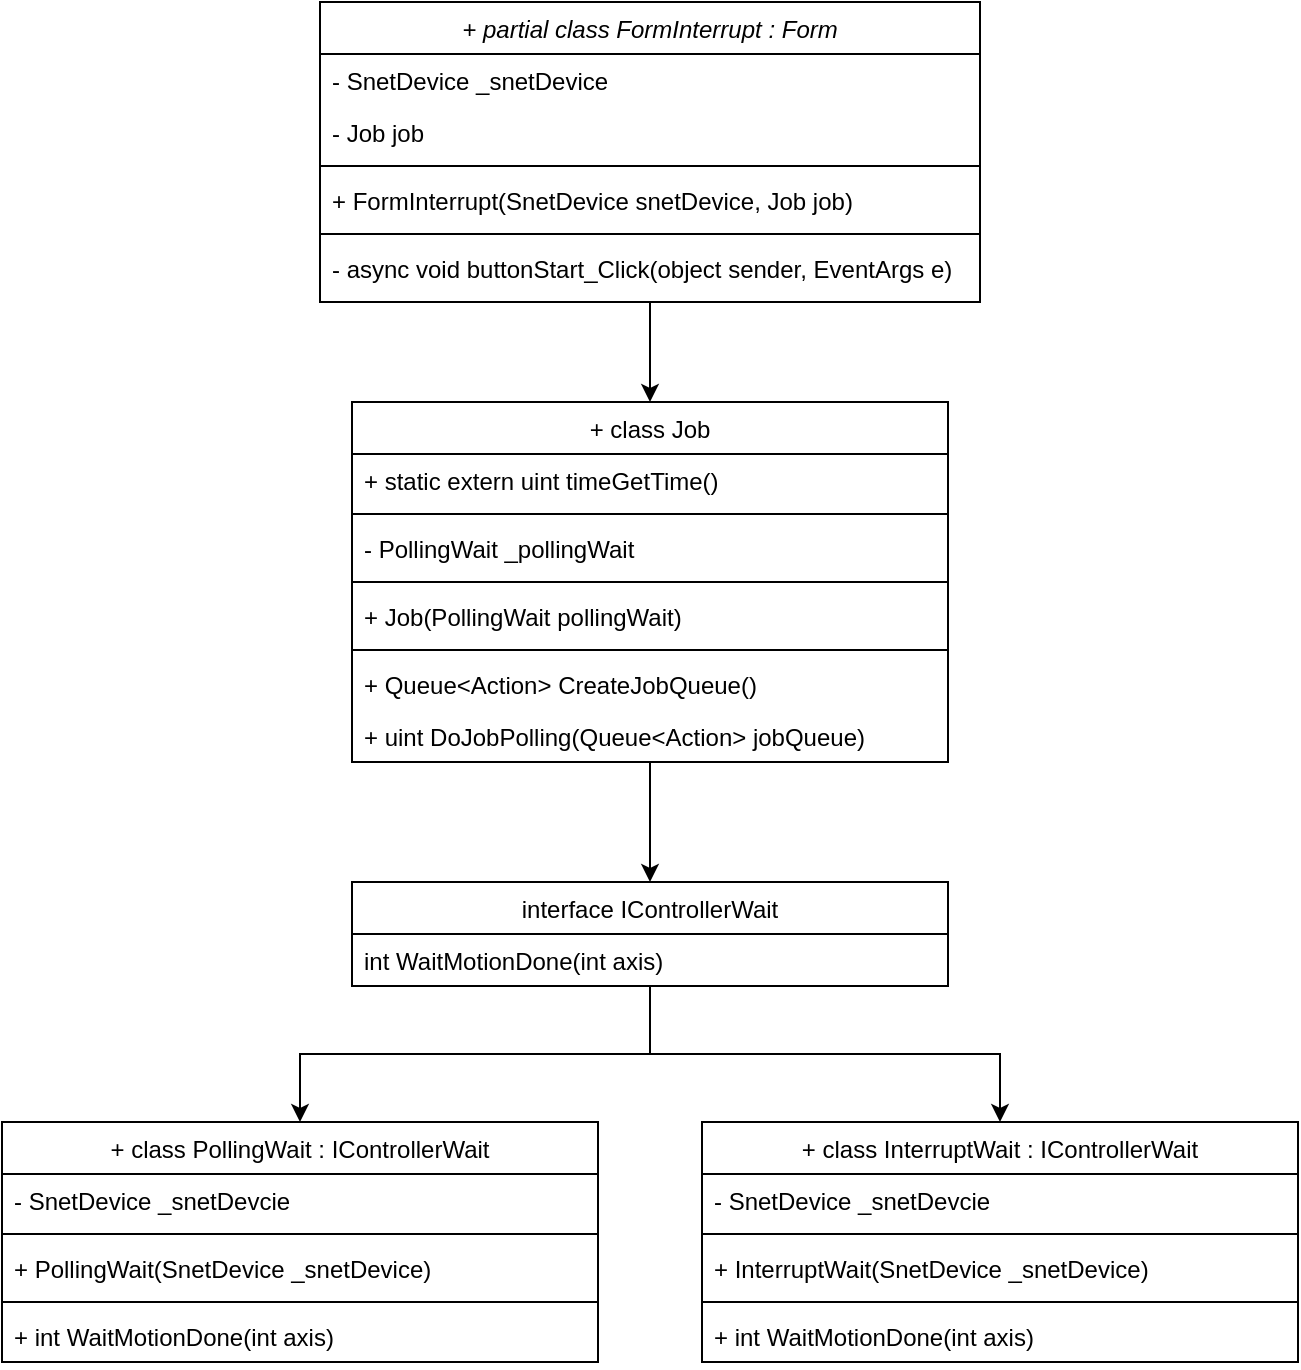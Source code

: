 <mxfile version="16.5.6" type="device" pages="2"><diagram id="C5RBs43oDa-KdzZeNtuy" name="ClassDiagram"><mxGraphModel dx="1422" dy="762" grid="1" gridSize="10" guides="1" tooltips="1" connect="1" arrows="1" fold="1" page="1" pageScale="1" pageWidth="827" pageHeight="1169" math="0" shadow="0"><root><mxCell id="WIyWlLk6GJQsqaUBKTNV-0"/><mxCell id="WIyWlLk6GJQsqaUBKTNV-1" parent="WIyWlLk6GJQsqaUBKTNV-0"/><mxCell id="IxHLVfhOY86PWnA-Gyq3-32" style="edgeStyle=orthogonalEdgeStyle;rounded=0;orthogonalLoop=1;jettySize=auto;html=1;entryX=0.5;entryY=0;entryDx=0;entryDy=0;" edge="1" parent="WIyWlLk6GJQsqaUBKTNV-1" source="zkfFHV4jXpPFQw0GAbJ--0" target="zkfFHV4jXpPFQw0GAbJ--17"><mxGeometry relative="1" as="geometry"/></mxCell><mxCell id="zkfFHV4jXpPFQw0GAbJ--0" value="+ partial class FormInterrupt : Form" style="swimlane;fontStyle=2;align=center;verticalAlign=top;childLayout=stackLayout;horizontal=1;startSize=26;horizontalStack=0;resizeParent=1;resizeLast=0;collapsible=1;marginBottom=0;rounded=0;shadow=0;strokeWidth=1;" parent="WIyWlLk6GJQsqaUBKTNV-1" vertex="1"><mxGeometry x="249" y="245" width="330" height="150" as="geometry"><mxRectangle x="230" y="140" width="160" height="26" as="alternateBounds"/></mxGeometry></mxCell><mxCell id="zkfFHV4jXpPFQw0GAbJ--1" value="- SnetDevice _snetDevice" style="text;align=left;verticalAlign=top;spacingLeft=4;spacingRight=4;overflow=hidden;rotatable=0;points=[[0,0.5],[1,0.5]];portConstraint=eastwest;" parent="zkfFHV4jXpPFQw0GAbJ--0" vertex="1"><mxGeometry y="26" width="330" height="26" as="geometry"/></mxCell><mxCell id="zkfFHV4jXpPFQw0GAbJ--2" value="- Job job" style="text;align=left;verticalAlign=top;spacingLeft=4;spacingRight=4;overflow=hidden;rotatable=0;points=[[0,0.5],[1,0.5]];portConstraint=eastwest;rounded=0;shadow=0;html=0;" parent="zkfFHV4jXpPFQw0GAbJ--0" vertex="1"><mxGeometry y="52" width="330" height="26" as="geometry"/></mxCell><mxCell id="zkfFHV4jXpPFQw0GAbJ--4" value="" style="line;html=1;strokeWidth=1;align=left;verticalAlign=middle;spacingTop=-1;spacingLeft=3;spacingRight=3;rotatable=0;labelPosition=right;points=[];portConstraint=eastwest;" parent="zkfFHV4jXpPFQw0GAbJ--0" vertex="1"><mxGeometry y="78" width="330" height="8" as="geometry"/></mxCell><mxCell id="IxHLVfhOY86PWnA-Gyq3-1" value="+ FormInterrupt(SnetDevice snetDevice, Job job)" style="text;align=left;verticalAlign=top;spacingLeft=4;spacingRight=4;overflow=hidden;rotatable=0;points=[[0,0.5],[1,0.5]];portConstraint=eastwest;rounded=0;shadow=0;html=0;" vertex="1" parent="zkfFHV4jXpPFQw0GAbJ--0"><mxGeometry y="86" width="330" height="26" as="geometry"/></mxCell><mxCell id="IxHLVfhOY86PWnA-Gyq3-0" value="" style="line;html=1;strokeWidth=1;align=left;verticalAlign=middle;spacingTop=-1;spacingLeft=3;spacingRight=3;rotatable=0;labelPosition=right;points=[];portConstraint=eastwest;" vertex="1" parent="zkfFHV4jXpPFQw0GAbJ--0"><mxGeometry y="112" width="330" height="8" as="geometry"/></mxCell><mxCell id="zkfFHV4jXpPFQw0GAbJ--5" value="- async void buttonStart_Click(object sender, EventArgs e)" style="text;align=left;verticalAlign=top;spacingLeft=4;spacingRight=4;overflow=hidden;rotatable=0;points=[[0,0.5],[1,0.5]];portConstraint=eastwest;" parent="zkfFHV4jXpPFQw0GAbJ--0" vertex="1"><mxGeometry y="120" width="330" height="30" as="geometry"/></mxCell><mxCell id="IxHLVfhOY86PWnA-Gyq3-33" style="edgeStyle=orthogonalEdgeStyle;rounded=0;orthogonalLoop=1;jettySize=auto;html=1;" edge="1" parent="WIyWlLk6GJQsqaUBKTNV-1" source="zkfFHV4jXpPFQw0GAbJ--17" target="IxHLVfhOY86PWnA-Gyq3-7"><mxGeometry relative="1" as="geometry"/></mxCell><mxCell id="zkfFHV4jXpPFQw0GAbJ--17" value="+ class Job" style="swimlane;fontStyle=0;align=center;verticalAlign=top;childLayout=stackLayout;horizontal=1;startSize=26;horizontalStack=0;resizeParent=1;resizeLast=0;collapsible=1;marginBottom=0;rounded=0;shadow=0;strokeWidth=1;" parent="WIyWlLk6GJQsqaUBKTNV-1" vertex="1"><mxGeometry x="265" y="445" width="298" height="180" as="geometry"><mxRectangle x="550" y="140" width="160" height="26" as="alternateBounds"/></mxGeometry></mxCell><mxCell id="zkfFHV4jXpPFQw0GAbJ--18" value="+ static extern uint timeGetTime()" style="text;align=left;verticalAlign=top;spacingLeft=4;spacingRight=4;overflow=hidden;rotatable=0;points=[[0,0.5],[1,0.5]];portConstraint=eastwest;" parent="zkfFHV4jXpPFQw0GAbJ--17" vertex="1"><mxGeometry y="26" width="298" height="26" as="geometry"/></mxCell><mxCell id="zkfFHV4jXpPFQw0GAbJ--23" value="" style="line;html=1;strokeWidth=1;align=left;verticalAlign=middle;spacingTop=-1;spacingLeft=3;spacingRight=3;rotatable=0;labelPosition=right;points=[];portConstraint=eastwest;" parent="zkfFHV4jXpPFQw0GAbJ--17" vertex="1"><mxGeometry y="52" width="298" height="8" as="geometry"/></mxCell><mxCell id="zkfFHV4jXpPFQw0GAbJ--19" value="- PollingWait _pollingWait" style="text;align=left;verticalAlign=top;spacingLeft=4;spacingRight=4;overflow=hidden;rotatable=0;points=[[0,0.5],[1,0.5]];portConstraint=eastwest;rounded=0;shadow=0;html=0;" parent="zkfFHV4jXpPFQw0GAbJ--17" vertex="1"><mxGeometry y="60" width="298" height="26" as="geometry"/></mxCell><mxCell id="IxHLVfhOY86PWnA-Gyq3-4" value="" style="line;html=1;strokeWidth=1;align=left;verticalAlign=middle;spacingTop=-1;spacingLeft=3;spacingRight=3;rotatable=0;labelPosition=right;points=[];portConstraint=eastwest;" vertex="1" parent="zkfFHV4jXpPFQw0GAbJ--17"><mxGeometry y="86" width="298" height="8" as="geometry"/></mxCell><mxCell id="zkfFHV4jXpPFQw0GAbJ--20" value="+ Job(PollingWait pollingWait)" style="text;align=left;verticalAlign=top;spacingLeft=4;spacingRight=4;overflow=hidden;rotatable=0;points=[[0,0.5],[1,0.5]];portConstraint=eastwest;rounded=0;shadow=0;html=0;" parent="zkfFHV4jXpPFQw0GAbJ--17" vertex="1"><mxGeometry y="94" width="298" height="26" as="geometry"/></mxCell><mxCell id="IxHLVfhOY86PWnA-Gyq3-5" value="" style="line;html=1;strokeWidth=1;align=left;verticalAlign=middle;spacingTop=-1;spacingLeft=3;spacingRight=3;rotatable=0;labelPosition=right;points=[];portConstraint=eastwest;" vertex="1" parent="zkfFHV4jXpPFQw0GAbJ--17"><mxGeometry y="120" width="298" height="8" as="geometry"/></mxCell><mxCell id="zkfFHV4jXpPFQw0GAbJ--22" value="+ Queue&lt;Action&gt; CreateJobQueue()" style="text;align=left;verticalAlign=top;spacingLeft=4;spacingRight=4;overflow=hidden;rotatable=0;points=[[0,0.5],[1,0.5]];portConstraint=eastwest;rounded=0;shadow=0;html=0;" parent="zkfFHV4jXpPFQw0GAbJ--17" vertex="1"><mxGeometry y="128" width="298" height="26" as="geometry"/></mxCell><mxCell id="zkfFHV4jXpPFQw0GAbJ--24" value="+ uint DoJobPolling(Queue&lt;Action&gt; jobQueue)" style="text;align=left;verticalAlign=top;spacingLeft=4;spacingRight=4;overflow=hidden;rotatable=0;points=[[0,0.5],[1,0.5]];portConstraint=eastwest;" parent="zkfFHV4jXpPFQw0GAbJ--17" vertex="1"><mxGeometry y="154" width="298" height="26" as="geometry"/></mxCell><mxCell id="IxHLVfhOY86PWnA-Gyq3-34" style="edgeStyle=orthogonalEdgeStyle;rounded=0;orthogonalLoop=1;jettySize=auto;html=1;" edge="1" parent="WIyWlLk6GJQsqaUBKTNV-1" source="IxHLVfhOY86PWnA-Gyq3-7" target="IxHLVfhOY86PWnA-Gyq3-16"><mxGeometry relative="1" as="geometry"/></mxCell><mxCell id="IxHLVfhOY86PWnA-Gyq3-35" style="edgeStyle=orthogonalEdgeStyle;rounded=0;orthogonalLoop=1;jettySize=auto;html=1;exitX=0.5;exitY=1;exitDx=0;exitDy=0;" edge="1" parent="WIyWlLk6GJQsqaUBKTNV-1" source="IxHLVfhOY86PWnA-Gyq3-7" target="IxHLVfhOY86PWnA-Gyq3-26"><mxGeometry relative="1" as="geometry"/></mxCell><mxCell id="IxHLVfhOY86PWnA-Gyq3-7" value="interface IControllerWait" style="swimlane;fontStyle=0;align=center;verticalAlign=top;childLayout=stackLayout;horizontal=1;startSize=26;horizontalStack=0;resizeParent=1;resizeLast=0;collapsible=1;marginBottom=0;rounded=0;shadow=0;strokeWidth=1;" vertex="1" parent="WIyWlLk6GJQsqaUBKTNV-1"><mxGeometry x="265" y="685" width="298" height="52" as="geometry"><mxRectangle x="550" y="140" width="160" height="26" as="alternateBounds"/></mxGeometry></mxCell><mxCell id="IxHLVfhOY86PWnA-Gyq3-25" value="int WaitMotionDone(int axis)" style="text;align=left;verticalAlign=top;spacingLeft=4;spacingRight=4;overflow=hidden;rotatable=0;points=[[0,0.5],[1,0.5]];portConstraint=eastwest;" vertex="1" parent="IxHLVfhOY86PWnA-Gyq3-7"><mxGeometry y="26" width="298" height="24" as="geometry"/></mxCell><mxCell id="IxHLVfhOY86PWnA-Gyq3-16" value="+ class PollingWait : IControllerWait" style="swimlane;fontStyle=0;align=center;verticalAlign=top;childLayout=stackLayout;horizontal=1;startSize=26;horizontalStack=0;resizeParent=1;resizeLast=0;collapsible=1;marginBottom=0;rounded=0;shadow=0;strokeWidth=1;" vertex="1" parent="WIyWlLk6GJQsqaUBKTNV-1"><mxGeometry x="90" y="805" width="298" height="120" as="geometry"><mxRectangle x="550" y="140" width="160" height="26" as="alternateBounds"/></mxGeometry></mxCell><mxCell id="IxHLVfhOY86PWnA-Gyq3-17" value="- SnetDevice _snetDevcie" style="text;align=left;verticalAlign=top;spacingLeft=4;spacingRight=4;overflow=hidden;rotatable=0;points=[[0,0.5],[1,0.5]];portConstraint=eastwest;" vertex="1" parent="IxHLVfhOY86PWnA-Gyq3-16"><mxGeometry y="26" width="298" height="26" as="geometry"/></mxCell><mxCell id="IxHLVfhOY86PWnA-Gyq3-18" value="" style="line;html=1;strokeWidth=1;align=left;verticalAlign=middle;spacingTop=-1;spacingLeft=3;spacingRight=3;rotatable=0;labelPosition=right;points=[];portConstraint=eastwest;" vertex="1" parent="IxHLVfhOY86PWnA-Gyq3-16"><mxGeometry y="52" width="298" height="8" as="geometry"/></mxCell><mxCell id="IxHLVfhOY86PWnA-Gyq3-19" value="+ PollingWait(SnetDevice _snetDevice)" style="text;align=left;verticalAlign=top;spacingLeft=4;spacingRight=4;overflow=hidden;rotatable=0;points=[[0,0.5],[1,0.5]];portConstraint=eastwest;rounded=0;shadow=0;html=0;" vertex="1" parent="IxHLVfhOY86PWnA-Gyq3-16"><mxGeometry y="60" width="298" height="26" as="geometry"/></mxCell><mxCell id="IxHLVfhOY86PWnA-Gyq3-20" value="" style="line;html=1;strokeWidth=1;align=left;verticalAlign=middle;spacingTop=-1;spacingLeft=3;spacingRight=3;rotatable=0;labelPosition=right;points=[];portConstraint=eastwest;" vertex="1" parent="IxHLVfhOY86PWnA-Gyq3-16"><mxGeometry y="86" width="298" height="8" as="geometry"/></mxCell><mxCell id="IxHLVfhOY86PWnA-Gyq3-21" value="+ int WaitMotionDone(int axis)" style="text;align=left;verticalAlign=top;spacingLeft=4;spacingRight=4;overflow=hidden;rotatable=0;points=[[0,0.5],[1,0.5]];portConstraint=eastwest;rounded=0;shadow=0;html=0;" vertex="1" parent="IxHLVfhOY86PWnA-Gyq3-16"><mxGeometry y="94" width="298" height="26" as="geometry"/></mxCell><mxCell id="IxHLVfhOY86PWnA-Gyq3-26" value="+ class InterruptWait : IControllerWait" style="swimlane;fontStyle=0;align=center;verticalAlign=top;childLayout=stackLayout;horizontal=1;startSize=26;horizontalStack=0;resizeParent=1;resizeLast=0;collapsible=1;marginBottom=0;rounded=0;shadow=0;strokeWidth=1;" vertex="1" parent="WIyWlLk6GJQsqaUBKTNV-1"><mxGeometry x="440" y="805" width="298" height="120" as="geometry"><mxRectangle x="550" y="140" width="160" height="26" as="alternateBounds"/></mxGeometry></mxCell><mxCell id="IxHLVfhOY86PWnA-Gyq3-27" value="- SnetDevice _snetDevcie" style="text;align=left;verticalAlign=top;spacingLeft=4;spacingRight=4;overflow=hidden;rotatable=0;points=[[0,0.5],[1,0.5]];portConstraint=eastwest;" vertex="1" parent="IxHLVfhOY86PWnA-Gyq3-26"><mxGeometry y="26" width="298" height="26" as="geometry"/></mxCell><mxCell id="IxHLVfhOY86PWnA-Gyq3-28" value="" style="line;html=1;strokeWidth=1;align=left;verticalAlign=middle;spacingTop=-1;spacingLeft=3;spacingRight=3;rotatable=0;labelPosition=right;points=[];portConstraint=eastwest;" vertex="1" parent="IxHLVfhOY86PWnA-Gyq3-26"><mxGeometry y="52" width="298" height="8" as="geometry"/></mxCell><mxCell id="IxHLVfhOY86PWnA-Gyq3-29" value="+ InterruptWait(SnetDevice _snetDevice)" style="text;align=left;verticalAlign=top;spacingLeft=4;spacingRight=4;overflow=hidden;rotatable=0;points=[[0,0.5],[1,0.5]];portConstraint=eastwest;rounded=0;shadow=0;html=0;" vertex="1" parent="IxHLVfhOY86PWnA-Gyq3-26"><mxGeometry y="60" width="298" height="26" as="geometry"/></mxCell><mxCell id="IxHLVfhOY86PWnA-Gyq3-30" value="" style="line;html=1;strokeWidth=1;align=left;verticalAlign=middle;spacingTop=-1;spacingLeft=3;spacingRight=3;rotatable=0;labelPosition=right;points=[];portConstraint=eastwest;" vertex="1" parent="IxHLVfhOY86PWnA-Gyq3-26"><mxGeometry y="86" width="298" height="8" as="geometry"/></mxCell><mxCell id="IxHLVfhOY86PWnA-Gyq3-31" value="+ int WaitMotionDone(int axis)" style="text;align=left;verticalAlign=top;spacingLeft=4;spacingRight=4;overflow=hidden;rotatable=0;points=[[0,0.5],[1,0.5]];portConstraint=eastwest;rounded=0;shadow=0;html=0;" vertex="1" parent="IxHLVfhOY86PWnA-Gyq3-26"><mxGeometry y="94" width="298" height="26" as="geometry"/></mxCell></root></mxGraphModel></diagram><diagram id="hNvPXi9wQsh4KGJOwSyo" name="FlowChart"><mxGraphModel dx="2031" dy="1089" grid="1" gridSize="10" guides="1" tooltips="1" connect="1" arrows="1" fold="1" page="1" pageScale="1" pageWidth="827" pageHeight="1169" math="0" shadow="0"><root><mxCell id="ifxCodhtlXiuQXGO27VI-0"/><mxCell id="ifxCodhtlXiuQXGO27VI-1" parent="ifxCodhtlXiuQXGO27VI-0"/><mxCell id="ifxCodhtlXiuQXGO27VI-2" value="FormInterrupt 생성자 호출" style="rounded=1;whiteSpace=wrap;html=1;fontSize=12;glass=0;strokeWidth=1;shadow=0;" vertex="1" parent="ifxCodhtlXiuQXGO27VI-1"><mxGeometry x="321.55" y="150" width="180" height="40" as="geometry"/></mxCell><mxCell id="ifxCodhtlXiuQXGO27VI-3" value="SnetDevice 객체 생성" style="rounded=1;whiteSpace=wrap;html=1;fontSize=12;glass=0;strokeWidth=1;shadow=0;" vertex="1" parent="ifxCodhtlXiuQXGO27VI-1"><mxGeometry x="339.05" y="230" width="145" height="40" as="geometry"/></mxCell><mxCell id="ifxCodhtlXiuQXGO27VI-4" value="" style="rounded=0;html=1;jettySize=auto;orthogonalLoop=1;fontSize=11;endArrow=block;endFill=0;endSize=8;strokeWidth=1;shadow=0;labelBackgroundColor=none;edgeStyle=orthogonalEdgeStyle;" edge="1" parent="ifxCodhtlXiuQXGO27VI-1"><mxGeometry relative="1" as="geometry"><mxPoint x="411.35" y="190" as="sourcePoint"/><mxPoint x="411.35" y="230" as="targetPoint"/></mxGeometry></mxCell><mxCell id="ifxCodhtlXiuQXGO27VI-5" value="Job 객체 생성" style="rounded=1;whiteSpace=wrap;html=1;fontSize=12;glass=0;strokeWidth=1;shadow=0;" vertex="1" parent="ifxCodhtlXiuQXGO27VI-1"><mxGeometry x="359.05" y="310" width="105" height="40" as="geometry"/></mxCell><mxCell id="ifxCodhtlXiuQXGO27VI-6" value="" style="rounded=0;html=1;jettySize=auto;orthogonalLoop=1;fontSize=11;endArrow=block;endFill=0;endSize=8;strokeWidth=1;shadow=0;labelBackgroundColor=none;edgeStyle=orthogonalEdgeStyle;" edge="1" parent="ifxCodhtlXiuQXGO27VI-1"><mxGeometry relative="1" as="geometry"><mxPoint x="411.13" y="270" as="sourcePoint"/><mxPoint x="411.13" y="310" as="targetPoint"/></mxGeometry></mxCell><mxCell id="ifxCodhtlXiuQXGO27VI-7" value="" style="rounded=0;html=1;jettySize=auto;orthogonalLoop=1;fontSize=11;endArrow=block;endFill=0;endSize=8;strokeWidth=1;shadow=0;labelBackgroundColor=none;edgeStyle=orthogonalEdgeStyle;" edge="1" parent="ifxCodhtlXiuQXGO27VI-1"><mxGeometry relative="1" as="geometry"><mxPoint x="411.13" y="350" as="sourcePoint"/><mxPoint x="411.13" y="390" as="targetPoint"/></mxGeometry></mxCell><mxCell id="ifxCodhtlXiuQXGO27VI-8" value="buttonStart 클릭" style="ellipse;shape=cloud;whiteSpace=wrap;html=1;" vertex="1" parent="ifxCodhtlXiuQXGO27VI-1"><mxGeometry x="326.55" y="383" width="170" height="60" as="geometry"/></mxCell><mxCell id="ifxCodhtlXiuQXGO27VI-9" value="" style="rounded=0;html=1;jettySize=auto;orthogonalLoop=1;fontSize=11;endArrow=block;endFill=0;endSize=8;strokeWidth=1;shadow=0;labelBackgroundColor=none;edgeStyle=orthogonalEdgeStyle;" edge="1" parent="ifxCodhtlXiuQXGO27VI-1"><mxGeometry relative="1" as="geometry"><mxPoint x="411.13" y="440" as="sourcePoint"/><mxPoint x="411.13" y="480" as="targetPoint"/></mxGeometry></mxCell><mxCell id="ifxCodhtlXiuQXGO27VI-10" value="Form에 입력된data 파싱" style="rounded=1;whiteSpace=wrap;html=1;fontSize=12;glass=0;strokeWidth=1;shadow=0;" vertex="1" parent="ifxCodhtlXiuQXGO27VI-1"><mxGeometry x="330.3" y="480" width="162.5" height="40" as="geometry"/></mxCell><mxCell id="ifxCodhtlXiuQXGO27VI-11" value="JobQueue 생성" style="rounded=1;whiteSpace=wrap;html=1;fontSize=12;glass=0;strokeWidth=1;shadow=0;" vertex="1" parent="ifxCodhtlXiuQXGO27VI-1"><mxGeometry x="350.3" y="560" width="122.5" height="40" as="geometry"/></mxCell><mxCell id="ifxCodhtlXiuQXGO27VI-12" value="" style="rounded=0;html=1;jettySize=auto;orthogonalLoop=1;fontSize=11;endArrow=block;endFill=0;endSize=8;strokeWidth=1;shadow=0;labelBackgroundColor=none;edgeStyle=orthogonalEdgeStyle;" edge="1" parent="ifxCodhtlXiuQXGO27VI-1"><mxGeometry relative="1" as="geometry"><mxPoint x="411.35" y="520" as="sourcePoint"/><mxPoint x="411.35" y="560" as="targetPoint"/></mxGeometry></mxCell><mxCell id="ifxCodhtlXiuQXGO27VI-13" value="JobQueue에 Job 할당(Enqueue)" style="rounded=1;whiteSpace=wrap;html=1;fontSize=12;glass=0;strokeWidth=1;shadow=0;" vertex="1" parent="ifxCodhtlXiuQXGO27VI-1"><mxGeometry x="303.43" y="640" width="216.25" height="40" as="geometry"/></mxCell><mxCell id="ifxCodhtlXiuQXGO27VI-14" value="" style="rounded=0;html=1;jettySize=auto;orthogonalLoop=1;fontSize=11;endArrow=block;endFill=0;endSize=8;strokeWidth=1;shadow=0;labelBackgroundColor=none;edgeStyle=orthogonalEdgeStyle;" edge="1" parent="ifxCodhtlXiuQXGO27VI-1"><mxGeometry relative="1" as="geometry"><mxPoint x="411.35" y="600" as="sourcePoint"/><mxPoint x="411.35" y="640" as="targetPoint"/></mxGeometry></mxCell><mxCell id="ifxCodhtlXiuQXGO27VI-15" value="DoJobPolling(Job 실행 함수)의&lt;br&gt;람다식(Action) 선언" style="rounded=1;whiteSpace=wrap;html=1;fontSize=12;glass=0;strokeWidth=1;shadow=0;" vertex="1" parent="ifxCodhtlXiuQXGO27VI-1"><mxGeometry x="307.49" y="720" width="208.13" height="50" as="geometry"/></mxCell><mxCell id="ifxCodhtlXiuQXGO27VI-16" value="" style="rounded=0;html=1;jettySize=auto;orthogonalLoop=1;fontSize=11;endArrow=block;endFill=0;endSize=8;strokeWidth=1;shadow=0;labelBackgroundColor=none;edgeStyle=orthogonalEdgeStyle;" edge="1" parent="ifxCodhtlXiuQXGO27VI-1"><mxGeometry relative="1" as="geometry"><mxPoint x="411.35" y="680" as="sourcePoint"/><mxPoint x="411.35" y="720" as="targetPoint"/></mxGeometry></mxCell><mxCell id="ifxCodhtlXiuQXGO27VI-17" value="" style="rounded=0;html=1;jettySize=auto;orthogonalLoop=1;fontSize=11;endArrow=block;endFill=0;endSize=8;strokeWidth=1;shadow=0;labelBackgroundColor=none;edgeStyle=orthogonalEdgeStyle;" edge="1" parent="ifxCodhtlXiuQXGO27VI-1"><mxGeometry relative="1" as="geometry"><mxPoint x="411.13" y="770" as="sourcePoint"/><mxPoint x="411.13" y="810" as="targetPoint"/></mxGeometry></mxCell><mxCell id="ifxCodhtlXiuQXGO27VI-18" value="Task 생성 및 실행&lt;br&gt;(&lt;u&gt;DoJobPolling&lt;/u&gt;)" style="rounded=1;whiteSpace=wrap;html=1;fontSize=12;glass=0;strokeWidth=1;shadow=0;" vertex="1" parent="ifxCodhtlXiuQXGO27VI-1"><mxGeometry x="335.3" y="810" width="152.5" height="50" as="geometry"/></mxCell><mxCell id="ifxCodhtlXiuQXGO27VI-19" value="" style="rounded=0;html=1;jettySize=auto;orthogonalLoop=1;fontSize=11;endArrow=block;endFill=0;endSize=8;strokeWidth=1;shadow=0;labelBackgroundColor=none;edgeStyle=orthogonalEdgeStyle;" edge="1" parent="ifxCodhtlXiuQXGO27VI-1"><mxGeometry relative="1" as="geometry"><mxPoint x="411.14" y="860" as="sourcePoint"/><mxPoint x="411.14" y="900" as="targetPoint"/></mxGeometry></mxCell><mxCell id="ifxCodhtlXiuQXGO27VI-20" value="Task 끝날 때까지 대기(await)" style="rounded=1;whiteSpace=wrap;html=1;fontSize=12;glass=0;strokeWidth=1;shadow=0;" vertex="1" parent="ifxCodhtlXiuQXGO27VI-1"><mxGeometry x="316.25" y="900" width="190.61" height="40" as="geometry"/></mxCell><mxCell id="ifxCodhtlXiuQXGO27VI-21" value="" style="rounded=0;html=1;jettySize=auto;orthogonalLoop=1;fontSize=11;endArrow=block;endFill=0;endSize=8;strokeWidth=1;shadow=0;labelBackgroundColor=none;edgeStyle=orthogonalEdgeStyle;" edge="1" parent="ifxCodhtlXiuQXGO27VI-1"><mxGeometry relative="1" as="geometry"><mxPoint x="411.15" y="940" as="sourcePoint"/><mxPoint x="411.15" y="980" as="targetPoint"/></mxGeometry></mxCell><mxCell id="ifxCodhtlXiuQXGO27VI-22" value="MessageBox에 MotionDone 시간 띄우기" style="rounded=1;whiteSpace=wrap;html=1;fontSize=12;glass=0;strokeWidth=1;shadow=0;" vertex="1" parent="ifxCodhtlXiuQXGO27VI-1"><mxGeometry x="280.93" y="980" width="261.26" height="40" as="geometry"/></mxCell><mxCell id="ifxCodhtlXiuQXGO27VI-23" value="startTime 변수 선언" style="rounded=1;whiteSpace=wrap;html=1;fontSize=12;glass=0;strokeWidth=1;shadow=0;" vertex="1" parent="ifxCodhtlXiuQXGO27VI-1"><mxGeometry x="79.44" y="1313" width="145.62" height="40" as="geometry"/></mxCell><mxCell id="ifxCodhtlXiuQXGO27VI-24" value="" style="rounded=0;html=1;jettySize=auto;orthogonalLoop=1;fontSize=11;endArrow=block;endFill=0;endSize=8;strokeWidth=1;shadow=0;labelBackgroundColor=none;edgeStyle=orthogonalEdgeStyle;" edge="1" parent="ifxCodhtlXiuQXGO27VI-1"><mxGeometry relative="1" as="geometry"><mxPoint x="152.15" y="1433" as="sourcePoint"/><mxPoint x="152.15" y="1473" as="targetPoint"/></mxGeometry></mxCell><mxCell id="ifxCodhtlXiuQXGO27VI-25" value="jobQueue 속에&lt;br&gt;Job이 존재하는가?" style="rhombus;whiteSpace=wrap;html=1;shadow=0;fontFamily=Helvetica;fontSize=12;align=center;strokeWidth=1;spacing=6;spacingTop=-4;" vertex="1" parent="ifxCodhtlXiuQXGO27VI-1"><mxGeometry x="42.25" y="1473" width="220.01" height="80" as="geometry"/></mxCell><mxCell id="ifxCodhtlXiuQXGO27VI-26" value="Yes" style="rounded=0;html=1;jettySize=auto;orthogonalLoop=1;fontSize=11;endArrow=block;endFill=0;endSize=8;strokeWidth=1;shadow=0;labelBackgroundColor=none;edgeStyle=orthogonalEdgeStyle;" edge="1" parent="ifxCodhtlXiuQXGO27VI-1"><mxGeometry y="20" relative="1" as="geometry"><mxPoint as="offset"/><mxPoint x="151.83" y="1553" as="sourcePoint"/><mxPoint x="151.83" y="1593" as="targetPoint"/></mxGeometry></mxCell><mxCell id="ifxCodhtlXiuQXGO27VI-27" value="MotionDone 체크(&lt;u&gt;WaitMotionDone&lt;/u&gt;)" style="rounded=1;whiteSpace=wrap;html=1;fontSize=12;glass=0;strokeWidth=1;shadow=0;" vertex="1" parent="ifxCodhtlXiuQXGO27VI-1"><mxGeometry x="82.1" y="1593" width="140.31" height="50" as="geometry"/></mxCell><mxCell id="ifxCodhtlXiuQXGO27VI-28" value="motionDone == 0" style="rhombus;whiteSpace=wrap;html=1;shadow=0;fontFamily=Helvetica;fontSize=12;align=center;strokeWidth=1;spacing=6;spacingTop=-4;" vertex="1" parent="ifxCodhtlXiuQXGO27VI-1"><mxGeometry x="82.25" y="1683" width="140" height="80" as="geometry"/></mxCell><mxCell id="ifxCodhtlXiuQXGO27VI-29" value="" style="rounded=0;html=1;jettySize=auto;orthogonalLoop=1;fontSize=11;endArrow=block;endFill=0;endSize=8;strokeWidth=1;shadow=0;labelBackgroundColor=none;edgeStyle=orthogonalEdgeStyle;" edge="1" parent="ifxCodhtlXiuQXGO27VI-1"><mxGeometry relative="1" as="geometry"><mxPoint x="151.84" y="1643" as="sourcePoint"/><mxPoint x="151.84" y="1683" as="targetPoint"/></mxGeometry></mxCell><mxCell id="ifxCodhtlXiuQXGO27VI-30" value="Yes" style="rounded=0;html=1;jettySize=auto;orthogonalLoop=1;fontSize=11;endArrow=block;endFill=0;endSize=8;strokeWidth=1;shadow=0;labelBackgroundColor=none;edgeStyle=orthogonalEdgeStyle;" edge="1" parent="ifxCodhtlXiuQXGO27VI-1"><mxGeometry y="20" relative="1" as="geometry"><mxPoint as="offset"/><mxPoint x="151.83" y="1763" as="sourcePoint"/><mxPoint x="151.83" y="1803" as="targetPoint"/></mxGeometry></mxCell><mxCell id="ifxCodhtlXiuQXGO27VI-31" value="JobQueue에서 Job 꺼내기(Dequeue)" style="rounded=1;whiteSpace=wrap;html=1;fontSize=12;glass=0;strokeWidth=1;shadow=0;" vertex="1" parent="ifxCodhtlXiuQXGO27VI-1"><mxGeometry x="37.72" y="1803" width="229.06" height="40" as="geometry"/></mxCell><mxCell id="ifxCodhtlXiuQXGO27VI-32" value="" style="rounded=0;html=1;jettySize=auto;orthogonalLoop=1;fontSize=11;endArrow=block;endFill=0;endSize=8;strokeWidth=1;shadow=0;labelBackgroundColor=none;edgeStyle=orthogonalEdgeStyle;" edge="1" parent="ifxCodhtlXiuQXGO27VI-1"><mxGeometry relative="1" as="geometry"><mxPoint x="151.83" y="1843" as="sourcePoint"/><mxPoint x="151.83" y="1883" as="targetPoint"/></mxGeometry></mxCell><mxCell id="ifxCodhtlXiuQXGO27VI-33" value="꺼낸 Job 실행하기(Invoke)" style="rounded=1;whiteSpace=wrap;html=1;fontSize=12;glass=0;strokeWidth=1;shadow=0;" vertex="1" parent="ifxCodhtlXiuQXGO27VI-1"><mxGeometry x="64.99" y="1883" width="174.53" height="40" as="geometry"/></mxCell><mxCell id="ifxCodhtlXiuQXGO27VI-34" value="" style="rounded=0;html=1;jettySize=auto;orthogonalLoop=1;fontSize=11;endArrow=block;endFill=0;endSize=8;strokeWidth=1;shadow=0;labelBackgroundColor=none;edgeStyle=orthogonalEdgeStyle;" edge="1" parent="ifxCodhtlXiuQXGO27VI-1"><mxGeometry relative="1" as="geometry"><mxPoint x="151.83" y="1923" as="sourcePoint"/><mxPoint x="151.83" y="1963" as="targetPoint"/></mxGeometry></mxCell><mxCell id="ifxCodhtlXiuQXGO27VI-35" value="MotionDone 체크" style="rounded=1;whiteSpace=wrap;html=1;fontSize=12;glass=0;strokeWidth=1;shadow=0;" vertex="1" parent="ifxCodhtlXiuQXGO27VI-1"><mxGeometry x="82.1" y="1963" width="140.31" height="40" as="geometry"/></mxCell><mxCell id="ifxCodhtlXiuQXGO27VI-36" value="" style="rounded=0;html=1;jettySize=auto;orthogonalLoop=1;fontSize=11;endArrow=block;endFill=0;endSize=8;strokeWidth=1;shadow=0;labelBackgroundColor=none;edgeStyle=orthogonalEdgeStyle;" edge="1" parent="ifxCodhtlXiuQXGO27VI-1"><mxGeometry relative="1" as="geometry"><mxPoint x="151.83" y="1353" as="sourcePoint"/><mxPoint x="151.83" y="1393" as="targetPoint"/></mxGeometry></mxCell><mxCell id="ifxCodhtlXiuQXGO27VI-37" value="시간 체크하기(timeGetTime)" style="rounded=1;whiteSpace=wrap;html=1;fontSize=12;glass=0;strokeWidth=1;shadow=0;" vertex="1" parent="ifxCodhtlXiuQXGO27VI-1"><mxGeometry x="60.84" y="1393" width="182.81" height="40" as="geometry"/></mxCell><mxCell id="ifxCodhtlXiuQXGO27VI-38" value="endTime 변수 선언" style="rounded=1;whiteSpace=wrap;html=1;fontSize=12;glass=0;strokeWidth=1;shadow=0;" vertex="1" parent="ifxCodhtlXiuQXGO27VI-1"><mxGeometry x="85.86" y="2043" width="132.8" height="40" as="geometry"/></mxCell><mxCell id="ifxCodhtlXiuQXGO27VI-39" value="" style="rounded=0;html=1;jettySize=auto;orthogonalLoop=1;fontSize=11;endArrow=block;endFill=0;endSize=8;strokeWidth=1;shadow=0;labelBackgroundColor=none;edgeStyle=orthogonalEdgeStyle;" edge="1" parent="ifxCodhtlXiuQXGO27VI-1"><mxGeometry relative="1" as="geometry"><mxPoint x="151.84" y="2083" as="sourcePoint"/><mxPoint x="151.84" y="2123" as="targetPoint"/></mxGeometry></mxCell><mxCell id="ifxCodhtlXiuQXGO27VI-40" value="시간 체크하기(timeGetTime)" style="rounded=1;whiteSpace=wrap;html=1;fontSize=12;glass=0;strokeWidth=1;shadow=0;" vertex="1" parent="ifxCodhtlXiuQXGO27VI-1"><mxGeometry x="60.85" y="2123" width="182.81" height="40" as="geometry"/></mxCell><mxCell id="ifxCodhtlXiuQXGO27VI-41" value="" style="rounded=0;html=1;jettySize=auto;orthogonalLoop=1;fontSize=11;endArrow=block;endFill=0;endSize=8;strokeWidth=1;shadow=0;labelBackgroundColor=none;edgeStyle=orthogonalEdgeStyle;" edge="1" parent="ifxCodhtlXiuQXGO27VI-1"><mxGeometry relative="1" as="geometry"><mxPoint x="151.83" y="2003" as="sourcePoint"/><mxPoint x="151.83" y="2043" as="targetPoint"/></mxGeometry></mxCell><mxCell id="ifxCodhtlXiuQXGO27VI-42" value="" style="rounded=0;html=1;jettySize=auto;orthogonalLoop=1;fontSize=11;endArrow=block;endFill=0;endSize=8;strokeWidth=1;shadow=0;labelBackgroundColor=none;edgeStyle=orthogonalEdgeStyle;" edge="1" parent="ifxCodhtlXiuQXGO27VI-1"><mxGeometry relative="1" as="geometry"><mxPoint x="151.84" y="2163" as="sourcePoint"/><mxPoint x="151.84" y="2203" as="targetPoint"/></mxGeometry></mxCell><mxCell id="ifxCodhtlXiuQXGO27VI-43" value="경과 시간(endTime - startTime) 반환" style="rounded=1;whiteSpace=wrap;html=1;fontSize=12;glass=0;strokeWidth=1;shadow=0;" vertex="1" parent="ifxCodhtlXiuQXGO27VI-1"><mxGeometry x="36.55" y="2203" width="231.41" height="40" as="geometry"/></mxCell><mxCell id="ifxCodhtlXiuQXGO27VI-44" value="moving == true" style="rhombus;whiteSpace=wrap;html=1;shadow=0;fontFamily=Helvetica;fontSize=12;align=center;strokeWidth=1;spacing=6;spacingTop=-4;" vertex="1" parent="ifxCodhtlXiuQXGO27VI-1"><mxGeometry x="406.96" y="1327.5" width="153.56" height="60" as="geometry"/></mxCell><mxCell id="ifxCodhtlXiuQXGO27VI-45" value="Yes" style="rounded=0;html=1;jettySize=auto;orthogonalLoop=1;fontSize=11;endArrow=block;endFill=0;endSize=8;strokeWidth=1;shadow=0;labelBackgroundColor=none;edgeStyle=orthogonalEdgeStyle;" edge="1" parent="ifxCodhtlXiuQXGO27VI-1"><mxGeometry y="20" relative="1" as="geometry"><mxPoint as="offset"/><mxPoint x="483.32" y="1387.5" as="sourcePoint"/><mxPoint x="483.32" y="1427.5" as="targetPoint"/></mxGeometry></mxCell><mxCell id="ifxCodhtlXiuQXGO27VI-46" value="MotionDone 체크하기(GetMotionDone)" style="rounded=1;whiteSpace=wrap;html=1;fontSize=12;glass=0;strokeWidth=1;shadow=0;" vertex="1" parent="ifxCodhtlXiuQXGO27VI-1"><mxGeometry x="366.55" y="1427.5" width="234.37" height="40" as="geometry"/></mxCell><mxCell id="ifxCodhtlXiuQXGO27VI-47" value="" style="rounded=0;html=1;jettySize=auto;orthogonalLoop=1;fontSize=11;endArrow=block;endFill=0;endSize=8;strokeWidth=1;shadow=0;labelBackgroundColor=none;edgeStyle=orthogonalEdgeStyle;" edge="1" parent="ifxCodhtlXiuQXGO27VI-1"><mxGeometry relative="1" as="geometry"><mxPoint x="483.33" y="1467.5" as="sourcePoint"/><mxPoint x="483.33" y="1507.5" as="targetPoint"/></mxGeometry></mxCell><mxCell id="ifxCodhtlXiuQXGO27VI-48" value="returnCode == 1&lt;br&gt;(success)" style="rhombus;whiteSpace=wrap;html=1;shadow=0;fontFamily=Helvetica;fontSize=12;align=center;strokeWidth=1;spacing=6;spacingTop=-4;" vertex="1" parent="ifxCodhtlXiuQXGO27VI-1"><mxGeometry x="378.74" y="1507.5" width="210" height="70" as="geometry"/></mxCell><mxCell id="ifxCodhtlXiuQXGO27VI-49" value="Yes" style="rounded=0;html=1;jettySize=auto;orthogonalLoop=1;fontSize=11;endArrow=block;endFill=0;endSize=8;strokeWidth=1;shadow=0;labelBackgroundColor=none;edgeStyle=orthogonalEdgeStyle;" edge="1" parent="ifxCodhtlXiuQXGO27VI-1"><mxGeometry y="20" relative="1" as="geometry"><mxPoint as="offset"/><mxPoint x="483.32" y="1577.5" as="sourcePoint"/><mxPoint x="483.32" y="1617.5" as="targetPoint"/></mxGeometry></mxCell><mxCell id="ifxCodhtlXiuQXGO27VI-50" value="motionDone == true" style="rhombus;whiteSpace=wrap;html=1;shadow=0;fontFamily=Helvetica;fontSize=12;align=center;strokeWidth=1;spacing=6;spacingTop=-4;" vertex="1" parent="ifxCodhtlXiuQXGO27VI-1"><mxGeometry x="378.74" y="1617.5" width="210" height="60" as="geometry"/></mxCell><mxCell id="ifxCodhtlXiuQXGO27VI-51" value="Yes" style="rounded=0;html=1;jettySize=auto;orthogonalLoop=1;fontSize=11;endArrow=block;endFill=0;endSize=8;strokeWidth=1;shadow=0;labelBackgroundColor=none;edgeStyle=orthogonalEdgeStyle;" edge="1" parent="ifxCodhtlXiuQXGO27VI-1"><mxGeometry y="20" relative="1" as="geometry"><mxPoint as="offset"/><mxPoint x="483.32" y="1677.5" as="sourcePoint"/><mxPoint x="483.32" y="1717.5" as="targetPoint"/></mxGeometry></mxCell><mxCell id="ifxCodhtlXiuQXGO27VI-52" value="moving = false" style="rounded=1;whiteSpace=wrap;html=1;fontSize=12;glass=0;strokeWidth=1;shadow=0;" vertex="1" parent="ifxCodhtlXiuQXGO27VI-1"><mxGeometry x="423.53" y="1717.5" width="120.4" height="40" as="geometry"/></mxCell><mxCell id="ifxCodhtlXiuQXGO27VI-53" value="No" style="edgeStyle=orthogonalEdgeStyle;rounded=0;html=1;jettySize=auto;orthogonalLoop=1;fontSize=11;endArrow=block;endFill=0;endSize=8;strokeWidth=1;shadow=0;labelBackgroundColor=none;" edge="1" parent="ifxCodhtlXiuQXGO27VI-1"><mxGeometry y="10" relative="1" as="geometry"><mxPoint as="offset"/><mxPoint x="560.52" y="1357.16" as="sourcePoint"/><mxPoint x="622.3" y="1357.16" as="targetPoint"/><Array as="points"><mxPoint x="582.3" y="1357.16"/><mxPoint x="582.3" y="1357.16"/></Array></mxGeometry></mxCell><mxCell id="ifxCodhtlXiuQXGO27VI-54" value="motionDone 성공 여부(returnCode) 반환" style="rounded=1;whiteSpace=wrap;html=1;fontSize=12;glass=0;strokeWidth=1;shadow=0;" vertex="1" parent="ifxCodhtlXiuQXGO27VI-1"><mxGeometry x="622.8" y="1331.25" width="163.75" height="52.5" as="geometry"/></mxCell><mxCell id="ifxCodhtlXiuQXGO27VI-55" value="" style="rounded=0;html=1;jettySize=auto;orthogonalLoop=1;fontSize=11;endArrow=block;endFill=0;endSize=8;strokeWidth=1;shadow=0;labelBackgroundColor=none;edgeStyle=orthogonalEdgeStyle;" edge="1" parent="ifxCodhtlXiuQXGO27VI-1"><mxGeometry relative="1" as="geometry"><mxPoint x="483.39" y="1757.5" as="sourcePoint"/><mxPoint x="483.39" y="1797.5" as="targetPoint"/></mxGeometry></mxCell><mxCell id="ifxCodhtlXiuQXGO27VI-56" value="1msec 동안 대기(Sleep)" style="rounded=1;whiteSpace=wrap;html=1;fontSize=12;glass=0;strokeWidth=1;shadow=0;" vertex="1" parent="ifxCodhtlXiuQXGO27VI-1"><mxGeometry x="403.99" y="1797.5" width="159.5" height="40" as="geometry"/></mxCell><mxCell id="ifxCodhtlXiuQXGO27VI-57" value="&lt;font style=&quot;font-size: 16px&quot;&gt;&lt;u&gt;Job.DoJobPoliing&lt;/u&gt;&lt;/font&gt;" style="text;html=1;strokeColor=none;fillColor=none;align=center;verticalAlign=middle;whiteSpace=wrap;rounded=0;" vertex="1" parent="ifxCodhtlXiuQXGO27VI-1"><mxGeometry x="67.55" y="1264" width="170" height="30" as="geometry"/></mxCell><mxCell id="ifxCodhtlXiuQXGO27VI-58" value="&lt;span style=&quot;font-size: 16px&quot;&gt;&lt;u&gt;PollingWait.WaitMotionDone&lt;/u&gt;&lt;/span&gt;" style="text;html=1;strokeColor=none;fillColor=none;align=center;verticalAlign=middle;whiteSpace=wrap;rounded=0;" vertex="1" parent="ifxCodhtlXiuQXGO27VI-1"><mxGeometry x="462.67" y="1264" width="228.62" height="30" as="geometry"/></mxCell></root></mxGraphModel></diagram></mxfile>
